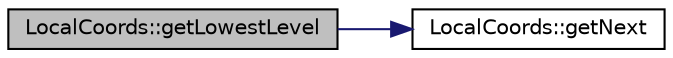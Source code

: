 digraph "LocalCoords::getLowestLevel"
{
  edge [fontname="Helvetica",fontsize="10",labelfontname="Helvetica",labelfontsize="10"];
  node [fontname="Helvetica",fontsize="10",shape=record];
  rankdir="LR";
  Node1 [label="LocalCoords::getLowestLevel",height=0.2,width=0.4,color="black", fillcolor="grey75", style="filled" fontcolor="black"];
  Node1 -> Node2 [color="midnightblue",fontsize="10",style="solid",fontname="Helvetica"];
  Node2 [label="LocalCoords::getNext",height=0.2,width=0.4,color="black", fillcolor="white", style="filled",URL="$classLocalCoords.html#a2072734614ca0d7b945fd20ed59f4594",tooltip="Return a pointer to the LocalCoord at the next lower nested Universe level if one exists..."];
}
